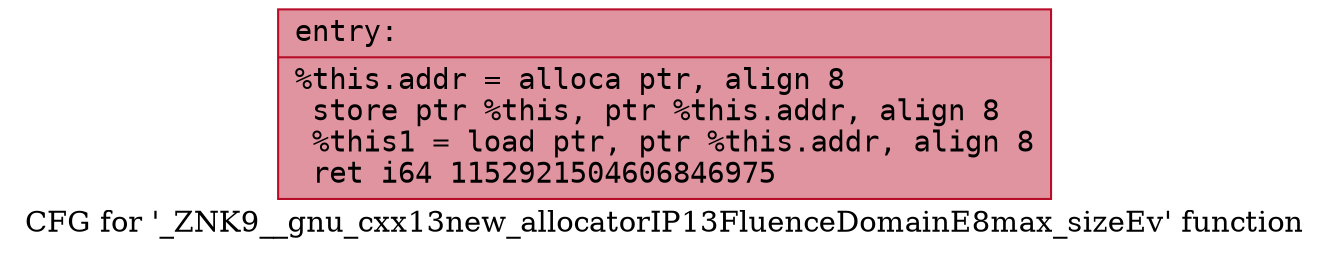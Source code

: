 digraph "CFG for '_ZNK9__gnu_cxx13new_allocatorIP13FluenceDomainE8max_sizeEv' function" {
	label="CFG for '_ZNK9__gnu_cxx13new_allocatorIP13FluenceDomainE8max_sizeEv' function";

	Node0x556c3c85c590 [shape=record,color="#b70d28ff", style=filled, fillcolor="#b70d2870" fontname="Courier",label="{entry:\l|  %this.addr = alloca ptr, align 8\l  store ptr %this, ptr %this.addr, align 8\l  %this1 = load ptr, ptr %this.addr, align 8\l  ret i64 1152921504606846975\l}"];
}
